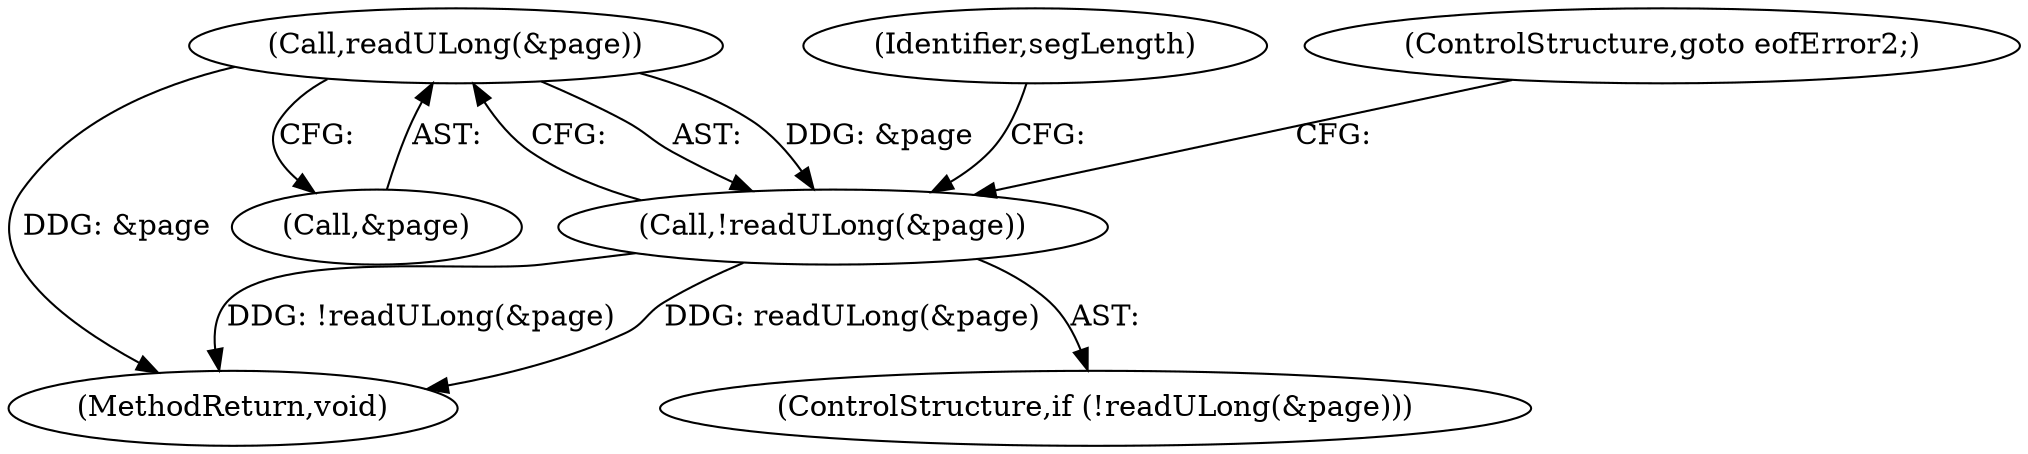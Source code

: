 digraph "0_poppler_58e04a08afee39370283c494ee2e4e392fd3b684@API" {
"1000296" [label="(Call,readULong(&page))"];
"1000295" [label="(Call,!readULong(&page))"];
"1000580" [label="(MethodReturn,void)"];
"1000297" [label="(Call,&page)"];
"1000314" [label="(Identifier,segLength)"];
"1000300" [label="(ControlStructure,goto eofError2;)"];
"1000296" [label="(Call,readULong(&page))"];
"1000295" [label="(Call,!readULong(&page))"];
"1000294" [label="(ControlStructure,if (!readULong(&page)))"];
"1000296" -> "1000295"  [label="AST: "];
"1000296" -> "1000297"  [label="CFG: "];
"1000297" -> "1000296"  [label="AST: "];
"1000295" -> "1000296"  [label="CFG: "];
"1000296" -> "1000580"  [label="DDG: &page"];
"1000296" -> "1000295"  [label="DDG: &page"];
"1000295" -> "1000294"  [label="AST: "];
"1000300" -> "1000295"  [label="CFG: "];
"1000314" -> "1000295"  [label="CFG: "];
"1000295" -> "1000580"  [label="DDG: readULong(&page)"];
"1000295" -> "1000580"  [label="DDG: !readULong(&page)"];
}
